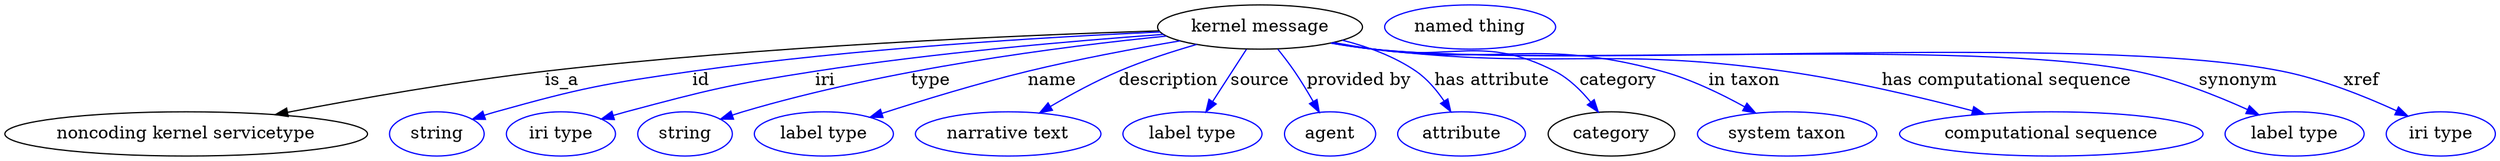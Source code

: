 digraph {
	graph [bb="0,0,2023.7,123"];
	node [label="\N"];
	"kernel message"	[height=0.5,
		label="kernel message",
		pos="1021.5,105",
		width=2.3109];
	"noncoding kernel servicetype"	[height=0.5,
		pos="147.54,18",
		width=4.0982];
	"kernel message" -> "noncoding kernel servicetype"	[label=is_a,
		lp="453.54,61.5",
		pos="e,220.12,33.705 939.36,101.89 826.42,98.351 617.02,89.47 439.54,69 368.42,60.797 288.31,46.732 230.01,35.605"];
	id	[color=blue,
		height=0.5,
		label=string,
		pos="351.54,18",
		width=1.0652];
	"kernel message" -> id	[color=blue,
		label=id,
		lp="566.54,61.5",
		pos="e,380.52,29.984 940.25,100.99 847.7,96.827 692.17,87.623 559.54,69 487.63,58.904 469.48,55.499 399.54,36 396.43,35.133 393.23,34.168 \
390.03,33.151",
		style=solid];
	iri	[color=blue,
		height=0.5,
		label="iri type",
		pos="452.54,18",
		width=1.2277];
	"kernel message" -> iri	[color=blue,
		label=iri,
		lp="667.54,61.5",
		pos="e,485.81,30.005 942.82,99.034 869.27,93.77 756.55,84.1 659.54,69 590.8,58.301 573.79,53.797 506.54,36 502.95,35.052 499.25,34.014 \
495.55,32.933",
		style=solid];
	type	[color=blue,
		height=0.5,
		label=string,
		pos="553.54,18",
		width=1.0652];
	"kernel message" -> type	[color=blue,
		label=type,
		lp="753.54,61.5",
		pos="e,582.19,29.968 945.32,97.622 859.97,89.122 718.18,70.913 600.54,36 597.64,35.139 594.65,34.197 591.66,33.212",
		style=solid];
	name	[color=blue,
		height=0.5,
		label="label type",
		pos="666.54,18",
		width=1.5707];
	"kernel message" -> name	[color=blue,
		label=name,
		lp="852.54,61.5",
		pos="e,704.12,31.607 956.43,93.754 919.82,87.54 873.4,78.906 832.54,69 792.11,59.2 746.95,45.409 713.96,34.792",
		style=solid];
	description	[color=blue,
		height=0.5,
		label="narrative text",
		pos="816.54,18",
		width=2.0943];
	"kernel message" -> description	[color=blue,
		label=description,
		lp="947.04,61.5",
		pos="e,842.19,35.167 970.05,90.85 949.9,85.056 926.81,77.6 906.54,69 887.52,60.93 867.32,49.953 850.89,40.34",
		style=solid];
	source	[color=blue,
		height=0.5,
		label="label type",
		pos="966.54,18",
		width=1.5707];
	"kernel message" -> source	[color=blue,
		label=source,
		lp="1021.5,61.5",
		pos="e,977.46,35.885 1010.4,86.799 1002.5,74.622 991.83,58.089 982.97,44.398",
		style=solid];
	"provided by"	[color=blue,
		height=0.5,
		label=agent,
		pos="1078.5,18",
		width=1.0291];
	"kernel message" -> "provided by"	[color=blue,
		label="provided by",
		lp="1102,61.5",
		pos="e,1069.7,35.59 1036,86.943 1040.5,81.359 1045.4,75.036 1049.5,69 1054.8,61.262 1060.1,52.512 1064.7,44.519",
		style=solid];
	"has attribute"	[color=blue,
		height=0.5,
		label=attribute,
		pos="1185.5,18",
		width=1.4443];
	"kernel message" -> "has attribute"	[color=blue,
		label="has attribute",
		lp="1210.5,61.5",
		pos="e,1176.8,36.182 1088.4,94.303 1109,89.112 1130.8,81.162 1148.5,69 1157.6,62.769 1165.3,53.565 1171.3,44.747",
		style=solid];
	category	[height=0.5,
		pos="1306.5,18",
		width=1.4263];
	"kernel message" -> category	[color=blue,
		label=category,
		lp="1312,61.5",
		pos="e,1296.1,35.849 1081.3,92.399 1092,90.479 1103.1,88.597 1113.5,87 1179,76.975 1202.7,99.569 1261.5,69 1272.8,63.166 1282.5,53.322 \
1290.1,43.904",
		style=solid];
	"in taxon"	[color=blue,
		height=0.5,
		label="system taxon",
		pos="1448.5,18",
		width=2.022];
	"kernel message" -> "in taxon"	[color=blue,
		label="in taxon",
		lp="1414.5,61.5",
		pos="e,1423.1,35.049 1080.3,92.186 1091.3,90.243 1102.7,88.408 1113.5,87 1217,73.504 1247,96.644 1347.5,69 1370.9,62.583 1395.3,50.686 \
1414.2,40.107",
		style=solid];
	"has computational sequence"	[color=blue,
		height=0.5,
		label="computational sequence",
		pos="1662.5,18",
		width=3.4303];
	"kernel message" -> "has computational sequence"	[color=blue,
		label="has computational sequence",
		lp="1627,61.5",
		pos="e,1608.7,34.282 1079.8,92.07 1090.9,90.114 1102.6,88.303 1113.5,87 1261.2,69.457 1300.4,89.916 1447.5,69 1499,61.687 1556.3,48.089 \
1598.8,36.918",
		style=solid];
	synonym	[color=blue,
		height=0.5,
		label="label type",
		pos="1860.5,18",
		width=1.5707];
	"kernel message" -> synonym	[color=blue,
		label=synonym,
		lp="1815.5,61.5",
		pos="e,1831.7,33.59 1079.2,91.936 1090.6,89.966 1102.4,88.185 1113.5,87 1250.4,72.454 1597.7,96.439 1732.5,69 1763.9,62.61 1797.6,49.158 \
1822.6,37.815",
		style=solid];
	xref	[color=blue,
		height=0.5,
		label="iri type",
		pos="1979.5,18",
		width=1.2277];
	"kernel message" -> xref	[color=blue,
		label=xref,
		lp="1916,61.5",
		pos="e,1952.9,32.57 1079.2,91.894 1090.6,89.927 1102.4,88.158 1113.5,87 1276.7,70.043 1690.7,101.33 1851.5,69 1883.9,62.496 1918.7,48.422 \
1943.8,36.858",
		style=solid];
	"named thing_category"	[color=blue,
		height=0.5,
		label="named thing",
		pos="1192.5,105",
		width=1.9318];
}
